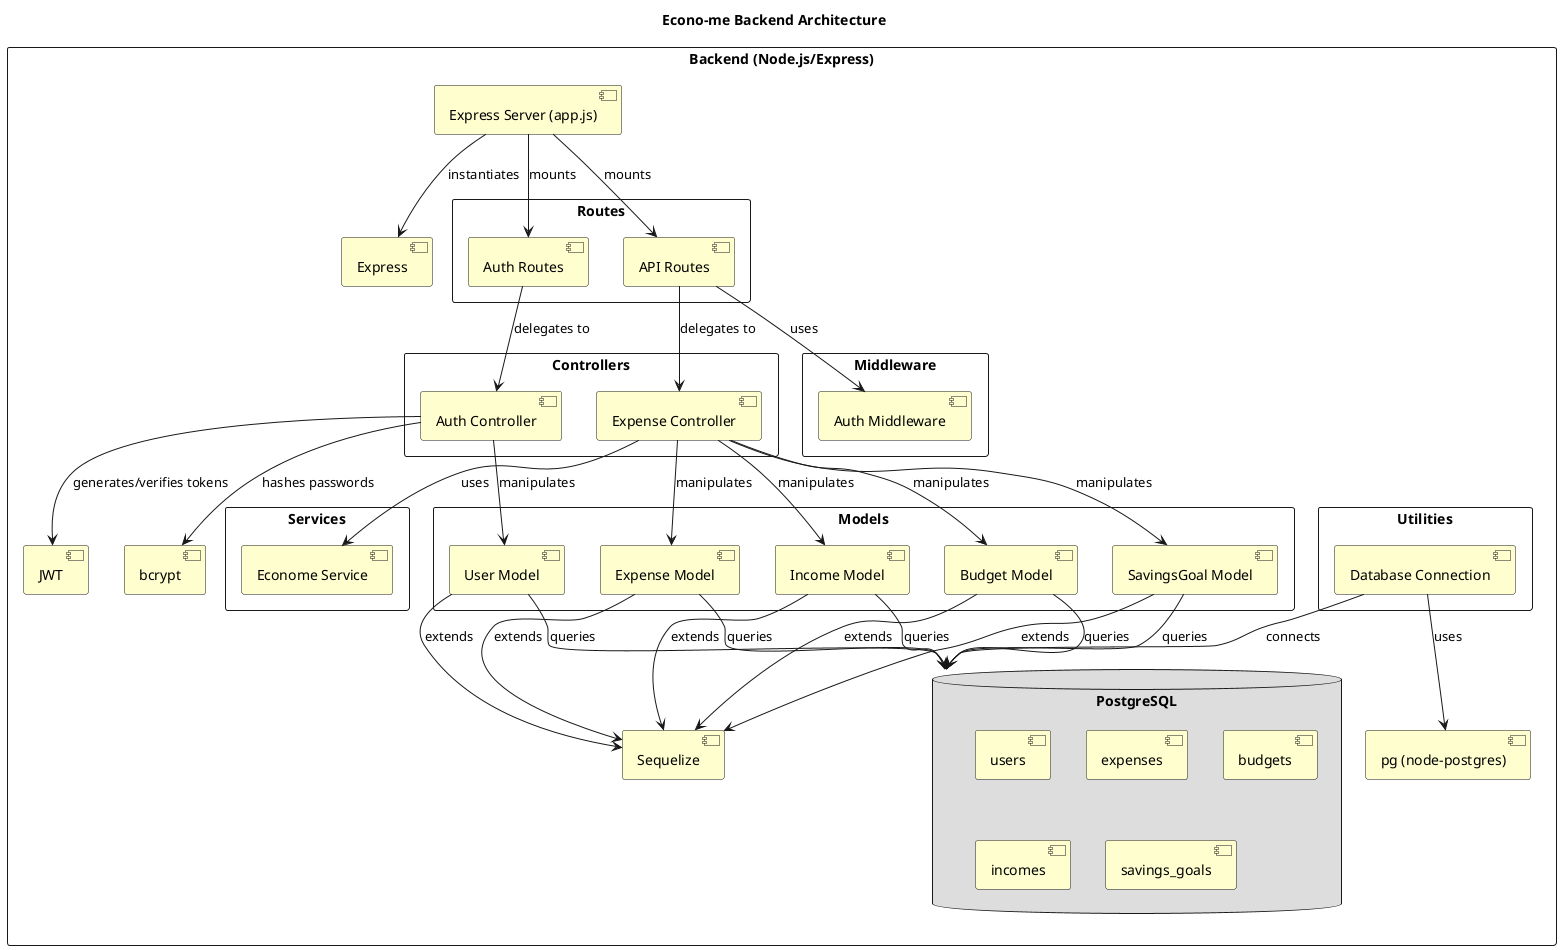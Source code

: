 @startuml Econo-me Backend Architecture
skinparam backgroundColor white
skinparam componentStyle uml2
skinparam packageStyle rectangle
skinparam componentBackgroundColor #FEFECE
skinparam databaseBackgroundColor #DDDDDD

title Econo-me Backend Architecture

package "Backend (Node.js/Express)" {
  ' Server components
  component "Express Server (app.js)" as ExpressApp
  
  package "Routes" {
    component "API Routes" as ApiRoutes
    component "Auth Routes" as AuthRoutes
  }
  
  ' Controllers
  package "Controllers" {
    component "Auth Controller" as AuthController
    component "Expense Controller" as ExpenseController
  }
  
  ' Middleware
  package "Middleware" {
    component "Auth Middleware" as AuthMiddleware
  }
  
  ' Services
  package "Services" {
    component "Econome Service" as EconomeService
  }
  
  ' Models
  package "Models" {
    component "User Model" as UserModel
    component "Expense Model" as ExpenseModel
    component "Budget Model" as BudgetModel
    component "Income Model" as IncomeModel
    component "SavingsGoal Model" as SavingsModel
  }
  
  ' Database
  database "PostgreSQL" as DB {
    [users]
    [expenses]
    [budgets]
    [incomes]
    [savings_goals]
  }
  
  ' Utilities
  package "Utilities" {
    component "Database Connection" as DBConn
  }
  
  ' External libraries
  component [Express] as ExpressLib
  component [Sequelize] as Sequelize
  component [JWT] as JWT
  component [bcrypt] as Bcrypt
  component [pg (node-postgres)] as PG
}

' Backend relationships
ExpressApp --> ApiRoutes : mounts
ExpressApp --> AuthRoutes : mounts
ExpressApp --> ExpressLib : instantiates

ApiRoutes --> ExpenseController : delegates to
AuthRoutes --> AuthController : delegates to
ApiRoutes --> AuthMiddleware : uses

AuthController --> UserModel : manipulates
AuthController --> JWT : generates/verifies tokens
AuthController --> Bcrypt : hashes passwords

ExpenseController --> ExpenseModel : manipulates
ExpenseController --> BudgetModel : manipulates
ExpenseController --> IncomeModel : manipulates
ExpenseController --> SavingsModel : manipulates
ExpenseController --> EconomeService : uses

UserModel --> DB : queries
ExpenseModel --> DB : queries
BudgetModel --> DB : queries
IncomeModel --> DB : queries
SavingsModel --> DB : queries

UserModel --> Sequelize : extends
ExpenseModel --> Sequelize : extends
BudgetModel --> Sequelize : extends
IncomeModel --> Sequelize : extends
SavingsModel --> Sequelize : extends

DBConn --> DB : connects
DBConn --> PG : uses

@enduml